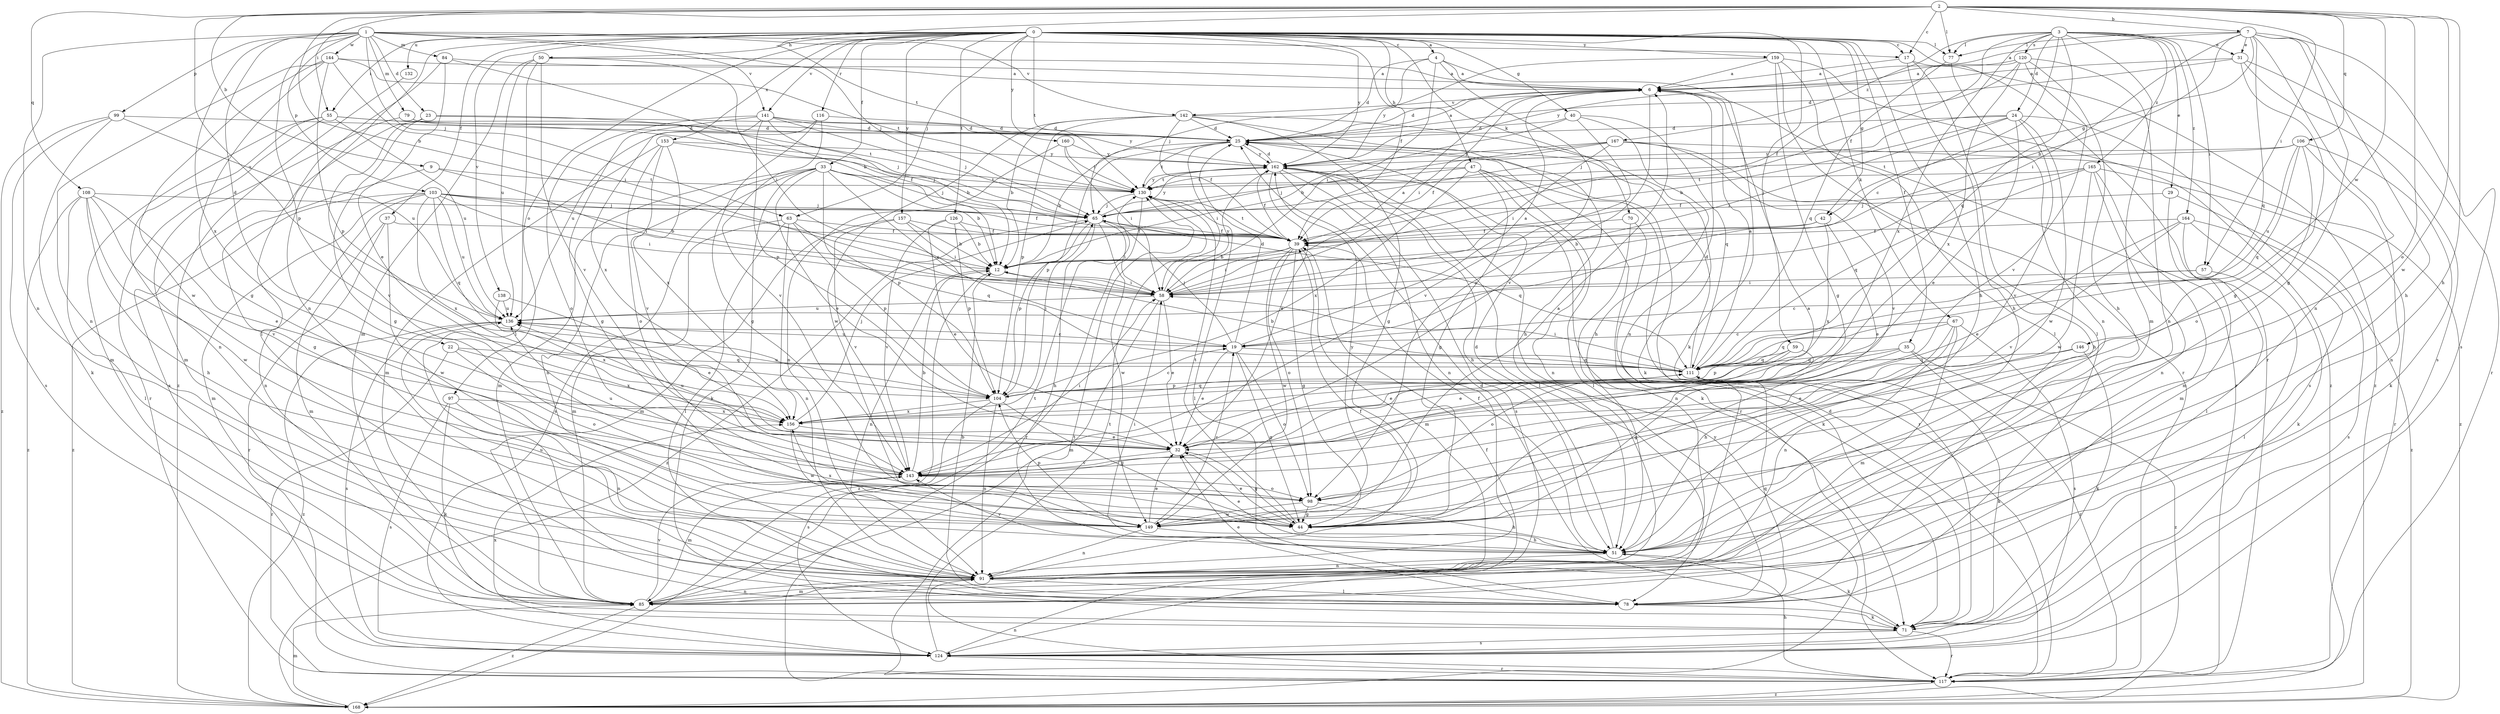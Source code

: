 strict digraph  {
0;
1;
2;
3;
4;
6;
7;
9;
12;
17;
19;
22;
23;
24;
25;
29;
31;
32;
33;
35;
37;
39;
40;
42;
44;
47;
50;
51;
55;
57;
58;
59;
63;
65;
67;
70;
71;
77;
78;
79;
84;
85;
91;
97;
98;
99;
103;
104;
106;
108;
111;
116;
117;
120;
124;
126;
130;
132;
136;
138;
141;
142;
143;
144;
146;
149;
153;
156;
157;
159;
160;
162;
164;
165;
167;
168;
0 -> 4  [label=a];
0 -> 17  [label=c];
0 -> 33  [label=f];
0 -> 35  [label=f];
0 -> 37  [label=f];
0 -> 39  [label=f];
0 -> 40  [label=g];
0 -> 42  [label=g];
0 -> 47  [label=h];
0 -> 50  [label=h];
0 -> 51  [label=h];
0 -> 55  [label=i];
0 -> 59  [label=j];
0 -> 63  [label=j];
0 -> 67  [label=k];
0 -> 70  [label=k];
0 -> 77  [label=l];
0 -> 91  [label=n];
0 -> 97  [label=o];
0 -> 116  [label=r];
0 -> 117  [label=r];
0 -> 126  [label=t];
0 -> 130  [label=t];
0 -> 132  [label=u];
0 -> 138  [label=v];
0 -> 141  [label=v];
0 -> 153  [label=x];
0 -> 157  [label=y];
0 -> 159  [label=y];
0 -> 160  [label=y];
0 -> 162  [label=y];
1 -> 17  [label=c];
1 -> 22  [label=d];
1 -> 23  [label=d];
1 -> 63  [label=j];
1 -> 65  [label=j];
1 -> 79  [label=m];
1 -> 84  [label=m];
1 -> 91  [label=n];
1 -> 99  [label=p];
1 -> 103  [label=p];
1 -> 104  [label=p];
1 -> 141  [label=v];
1 -> 142  [label=v];
1 -> 144  [label=w];
1 -> 156  [label=x];
2 -> 7  [label=b];
2 -> 9  [label=b];
2 -> 12  [label=b];
2 -> 17  [label=c];
2 -> 51  [label=h];
2 -> 55  [label=i];
2 -> 57  [label=i];
2 -> 77  [label=l];
2 -> 98  [label=o];
2 -> 106  [label=q];
2 -> 108  [label=q];
2 -> 130  [label=t];
2 -> 136  [label=u];
2 -> 146  [label=w];
2 -> 149  [label=w];
3 -> 19  [label=c];
3 -> 24  [label=d];
3 -> 29  [label=e];
3 -> 31  [label=e];
3 -> 39  [label=f];
3 -> 57  [label=i];
3 -> 77  [label=l];
3 -> 85  [label=m];
3 -> 111  [label=q];
3 -> 120  [label=s];
3 -> 156  [label=x];
3 -> 164  [label=z];
3 -> 165  [label=z];
3 -> 167  [label=z];
4 -> 6  [label=a];
4 -> 25  [label=d];
4 -> 58  [label=i];
4 -> 71  [label=k];
4 -> 98  [label=o];
4 -> 162  [label=y];
6 -> 25  [label=d];
6 -> 58  [label=i];
6 -> 91  [label=n];
6 -> 117  [label=r];
6 -> 142  [label=v];
6 -> 143  [label=v];
7 -> 6  [label=a];
7 -> 12  [label=b];
7 -> 31  [label=e];
7 -> 42  [label=g];
7 -> 44  [label=g];
7 -> 51  [label=h];
7 -> 58  [label=i];
7 -> 77  [label=l];
7 -> 91  [label=n];
7 -> 111  [label=q];
7 -> 124  [label=s];
9 -> 44  [label=g];
9 -> 58  [label=i];
9 -> 130  [label=t];
12 -> 58  [label=i];
12 -> 91  [label=n];
12 -> 168  [label=z];
17 -> 6  [label=a];
17 -> 51  [label=h];
17 -> 78  [label=l];
17 -> 168  [label=z];
19 -> 6  [label=a];
19 -> 25  [label=d];
19 -> 32  [label=e];
19 -> 44  [label=g];
19 -> 65  [label=j];
19 -> 98  [label=o];
19 -> 111  [label=q];
19 -> 136  [label=u];
22 -> 98  [label=o];
22 -> 111  [label=q];
22 -> 117  [label=r];
22 -> 156  [label=x];
23 -> 25  [label=d];
23 -> 44  [label=g];
23 -> 124  [label=s];
23 -> 130  [label=t];
23 -> 143  [label=v];
24 -> 12  [label=b];
24 -> 25  [label=d];
24 -> 32  [label=e];
24 -> 58  [label=i];
24 -> 65  [label=j];
24 -> 124  [label=s];
24 -> 143  [label=v];
24 -> 149  [label=w];
25 -> 6  [label=a];
25 -> 12  [label=b];
25 -> 58  [label=i];
25 -> 104  [label=p];
25 -> 117  [label=r];
25 -> 130  [label=t];
25 -> 162  [label=y];
29 -> 65  [label=j];
29 -> 85  [label=m];
29 -> 168  [label=z];
31 -> 6  [label=a];
31 -> 25  [label=d];
31 -> 44  [label=g];
31 -> 117  [label=r];
31 -> 124  [label=s];
32 -> 44  [label=g];
32 -> 136  [label=u];
32 -> 143  [label=v];
33 -> 12  [label=b];
33 -> 19  [label=c];
33 -> 32  [label=e];
33 -> 65  [label=j];
33 -> 71  [label=k];
33 -> 85  [label=m];
33 -> 91  [label=n];
33 -> 104  [label=p];
33 -> 124  [label=s];
33 -> 130  [label=t];
35 -> 32  [label=e];
35 -> 98  [label=o];
35 -> 111  [label=q];
35 -> 117  [label=r];
35 -> 168  [label=z];
37 -> 39  [label=f];
37 -> 85  [label=m];
37 -> 117  [label=r];
37 -> 149  [label=w];
39 -> 12  [label=b];
39 -> 44  [label=g];
39 -> 58  [label=i];
39 -> 85  [label=m];
39 -> 98  [label=o];
39 -> 130  [label=t];
39 -> 149  [label=w];
40 -> 12  [label=b];
40 -> 25  [label=d];
40 -> 51  [label=h];
40 -> 111  [label=q];
40 -> 143  [label=v];
42 -> 12  [label=b];
42 -> 32  [label=e];
42 -> 39  [label=f];
42 -> 156  [label=x];
44 -> 6  [label=a];
44 -> 32  [label=e];
44 -> 130  [label=t];
47 -> 44  [label=g];
47 -> 65  [label=j];
47 -> 78  [label=l];
47 -> 91  [label=n];
47 -> 117  [label=r];
47 -> 130  [label=t];
47 -> 156  [label=x];
50 -> 6  [label=a];
50 -> 58  [label=i];
50 -> 78  [label=l];
50 -> 85  [label=m];
50 -> 136  [label=u];
50 -> 143  [label=v];
51 -> 25  [label=d];
51 -> 32  [label=e];
51 -> 39  [label=f];
51 -> 58  [label=i];
51 -> 71  [label=k];
51 -> 91  [label=n];
51 -> 143  [label=v];
55 -> 25  [label=d];
55 -> 65  [label=j];
55 -> 85  [label=m];
55 -> 91  [label=n];
55 -> 117  [label=r];
55 -> 136  [label=u];
57 -> 19  [label=c];
57 -> 58  [label=i];
57 -> 78  [label=l];
58 -> 6  [label=a];
58 -> 32  [label=e];
58 -> 85  [label=m];
58 -> 136  [label=u];
58 -> 162  [label=y];
59 -> 32  [label=e];
59 -> 44  [label=g];
59 -> 104  [label=p];
59 -> 111  [label=q];
63 -> 39  [label=f];
63 -> 78  [label=l];
63 -> 85  [label=m];
63 -> 91  [label=n];
63 -> 104  [label=p];
63 -> 111  [label=q];
65 -> 39  [label=f];
65 -> 51  [label=h];
65 -> 58  [label=i];
65 -> 104  [label=p];
65 -> 111  [label=q];
65 -> 149  [label=w];
65 -> 162  [label=y];
65 -> 168  [label=z];
67 -> 19  [label=c];
67 -> 51  [label=h];
67 -> 85  [label=m];
67 -> 91  [label=n];
67 -> 111  [label=q];
67 -> 124  [label=s];
70 -> 39  [label=f];
70 -> 71  [label=k];
70 -> 91  [label=n];
71 -> 25  [label=d];
71 -> 117  [label=r];
71 -> 124  [label=s];
77 -> 91  [label=n];
77 -> 111  [label=q];
78 -> 12  [label=b];
78 -> 32  [label=e];
78 -> 71  [label=k];
78 -> 111  [label=q];
79 -> 25  [label=d];
79 -> 39  [label=f];
79 -> 85  [label=m];
84 -> 6  [label=a];
84 -> 12  [label=b];
84 -> 32  [label=e];
84 -> 78  [label=l];
85 -> 91  [label=n];
85 -> 130  [label=t];
85 -> 143  [label=v];
85 -> 168  [label=z];
91 -> 39  [label=f];
91 -> 78  [label=l];
91 -> 85  [label=m];
91 -> 136  [label=u];
97 -> 71  [label=k];
97 -> 91  [label=n];
97 -> 124  [label=s];
97 -> 156  [label=x];
98 -> 44  [label=g];
98 -> 51  [label=h];
98 -> 149  [label=w];
99 -> 25  [label=d];
99 -> 71  [label=k];
99 -> 124  [label=s];
99 -> 136  [label=u];
99 -> 168  [label=z];
103 -> 12  [label=b];
103 -> 39  [label=f];
103 -> 58  [label=i];
103 -> 65  [label=j];
103 -> 85  [label=m];
103 -> 91  [label=n];
103 -> 111  [label=q];
103 -> 136  [label=u];
103 -> 156  [label=x];
103 -> 168  [label=z];
104 -> 19  [label=c];
104 -> 44  [label=g];
104 -> 65  [label=j];
104 -> 91  [label=n];
104 -> 111  [label=q];
104 -> 124  [label=s];
104 -> 136  [label=u];
104 -> 156  [label=x];
106 -> 71  [label=k];
106 -> 91  [label=n];
106 -> 98  [label=o];
106 -> 111  [label=q];
106 -> 130  [label=t];
106 -> 136  [label=u];
106 -> 162  [label=y];
108 -> 32  [label=e];
108 -> 51  [label=h];
108 -> 65  [label=j];
108 -> 78  [label=l];
108 -> 143  [label=v];
108 -> 149  [label=w];
108 -> 168  [label=z];
111 -> 6  [label=a];
111 -> 12  [label=b];
111 -> 25  [label=d];
111 -> 58  [label=i];
111 -> 71  [label=k];
111 -> 104  [label=p];
116 -> 25  [label=d];
116 -> 44  [label=g];
116 -> 136  [label=u];
116 -> 143  [label=v];
117 -> 25  [label=d];
117 -> 51  [label=h];
117 -> 91  [label=n];
117 -> 130  [label=t];
117 -> 168  [label=z];
120 -> 6  [label=a];
120 -> 39  [label=f];
120 -> 51  [label=h];
120 -> 91  [label=n];
120 -> 143  [label=v];
120 -> 156  [label=x];
120 -> 162  [label=y];
124 -> 39  [label=f];
124 -> 117  [label=r];
124 -> 130  [label=t];
124 -> 156  [label=x];
126 -> 12  [label=b];
126 -> 32  [label=e];
126 -> 39  [label=f];
126 -> 104  [label=p];
126 -> 143  [label=v];
130 -> 65  [label=j];
130 -> 78  [label=l];
130 -> 117  [label=r];
130 -> 162  [label=y];
132 -> 168  [label=z];
136 -> 19  [label=c];
136 -> 124  [label=s];
136 -> 168  [label=z];
138 -> 32  [label=e];
138 -> 136  [label=u];
138 -> 156  [label=x];
141 -> 12  [label=b];
141 -> 25  [label=d];
141 -> 44  [label=g];
141 -> 65  [label=j];
141 -> 98  [label=o];
141 -> 104  [label=p];
141 -> 156  [label=x];
141 -> 162  [label=y];
142 -> 12  [label=b];
142 -> 25  [label=d];
142 -> 39  [label=f];
142 -> 44  [label=g];
142 -> 51  [label=h];
142 -> 71  [label=k];
142 -> 104  [label=p];
142 -> 149  [label=w];
143 -> 12  [label=b];
143 -> 58  [label=i];
143 -> 85  [label=m];
143 -> 98  [label=o];
143 -> 136  [label=u];
144 -> 6  [label=a];
144 -> 44  [label=g];
144 -> 58  [label=i];
144 -> 91  [label=n];
144 -> 104  [label=p];
144 -> 130  [label=t];
144 -> 149  [label=w];
146 -> 32  [label=e];
146 -> 71  [label=k];
146 -> 111  [label=q];
149 -> 6  [label=a];
149 -> 19  [label=c];
149 -> 32  [label=e];
149 -> 51  [label=h];
149 -> 91  [label=n];
149 -> 104  [label=p];
149 -> 156  [label=x];
149 -> 162  [label=y];
153 -> 65  [label=j];
153 -> 85  [label=m];
153 -> 98  [label=o];
153 -> 143  [label=v];
153 -> 156  [label=x];
153 -> 162  [label=y];
156 -> 32  [label=e];
156 -> 65  [label=j];
156 -> 149  [label=w];
157 -> 12  [label=b];
157 -> 39  [label=f];
157 -> 58  [label=i];
157 -> 85  [label=m];
157 -> 143  [label=v];
159 -> 6  [label=a];
159 -> 44  [label=g];
159 -> 65  [label=j];
159 -> 78  [label=l];
159 -> 117  [label=r];
159 -> 168  [label=z];
160 -> 58  [label=i];
160 -> 91  [label=n];
160 -> 130  [label=t];
160 -> 162  [label=y];
162 -> 25  [label=d];
162 -> 32  [label=e];
162 -> 39  [label=f];
162 -> 51  [label=h];
162 -> 71  [label=k];
162 -> 78  [label=l];
162 -> 91  [label=n];
162 -> 124  [label=s];
162 -> 130  [label=t];
164 -> 32  [label=e];
164 -> 39  [label=f];
164 -> 71  [label=k];
164 -> 78  [label=l];
164 -> 124  [label=s];
164 -> 143  [label=v];
165 -> 39  [label=f];
165 -> 85  [label=m];
165 -> 91  [label=n];
165 -> 111  [label=q];
165 -> 117  [label=r];
165 -> 130  [label=t];
165 -> 149  [label=w];
167 -> 39  [label=f];
167 -> 51  [label=h];
167 -> 58  [label=i];
167 -> 65  [label=j];
167 -> 143  [label=v];
167 -> 162  [label=y];
167 -> 168  [label=z];
168 -> 85  [label=m];
168 -> 162  [label=y];
}
